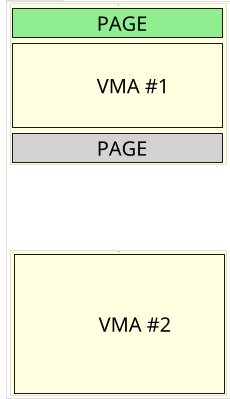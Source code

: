 @startuml

scale 1/10
skinparam ComponentStyle rectangle
skinparam Component {
    FontSize 200
    BorderThickness 10
}

skinparam Package {
    FontSize 0
    BorderThickness 0
}

package {
    rectangle r1 #LightYellow {
        component "\t\tPAGE\t\t" as pg1 #LightGreen
        component "\n\t\tVMA #1\t\t\n" as vma1 #LightYellow
        component "\t\tPAGE\t\t" as pg2 #LightGrey
        hide $tag1

        pg1-down[hidden]-vma1
        vma1-down[hidden]-pg2
    }

    rectangle r2 #LightYellow {
        component "\n\n\t\tVMA #2\t\t\n\n" as vma2 #LightYellow
    }
}

r1-down[hidden]-----------------r2

@enduml